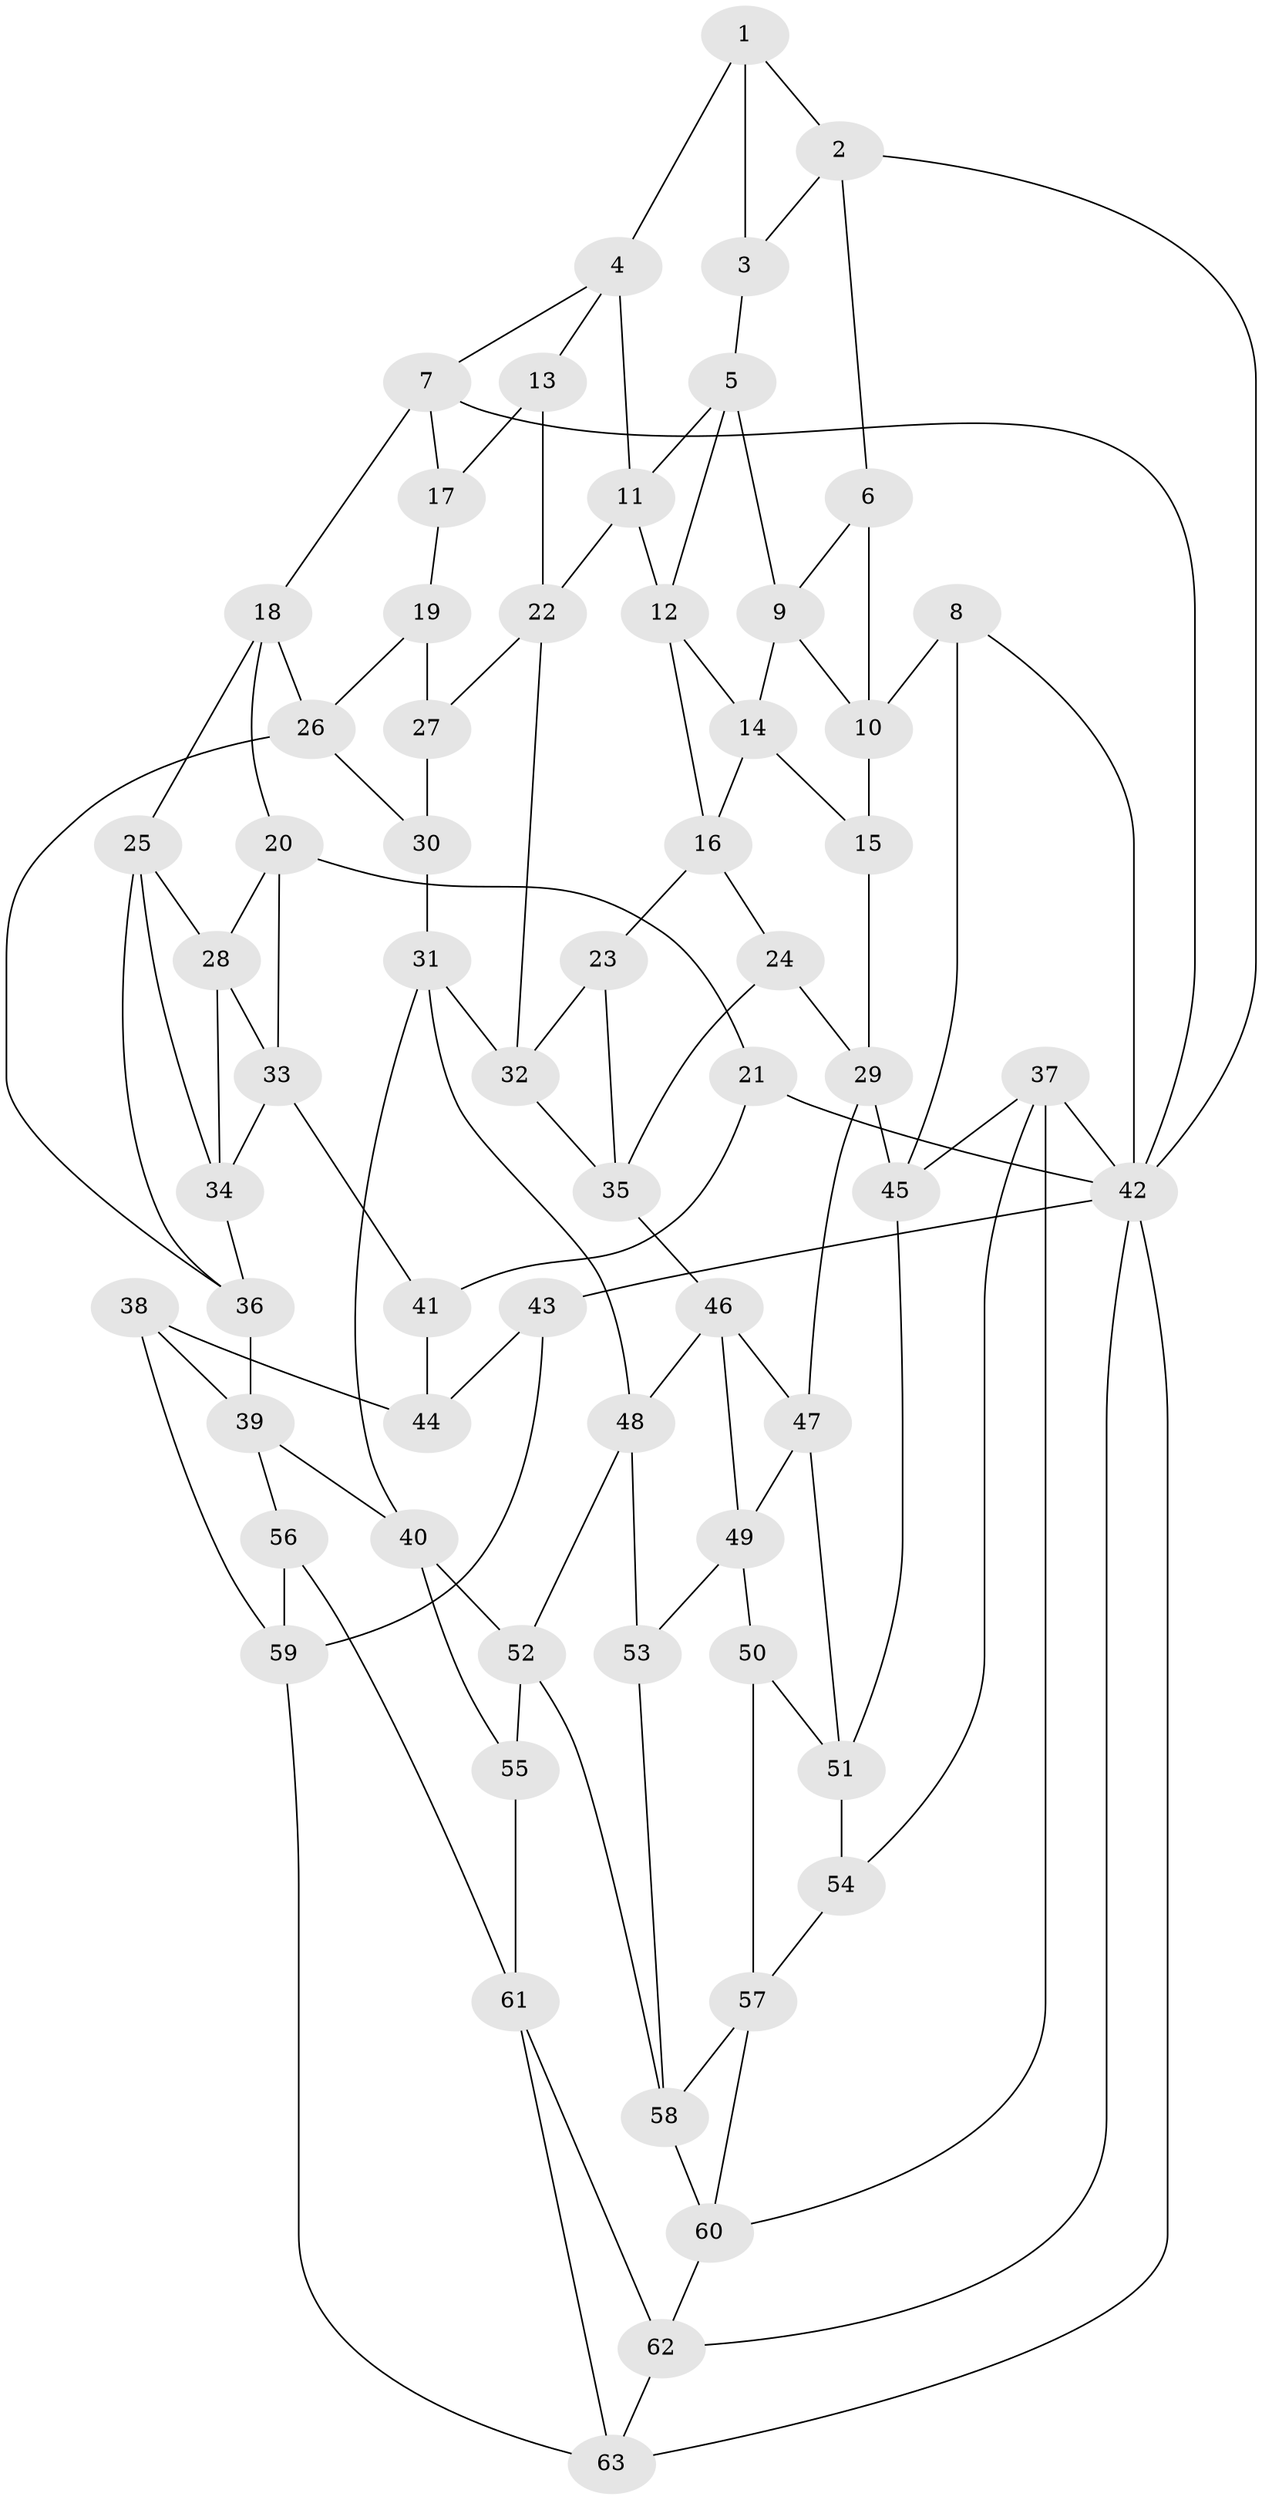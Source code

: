 // original degree distribution, {3: 0.015873015873015872, 4: 0.2698412698412698, 6: 0.25396825396825395, 5: 0.4603174603174603}
// Generated by graph-tools (version 1.1) at 2025/50/03/09/25 03:50:57]
// undirected, 63 vertices, 117 edges
graph export_dot {
graph [start="1"]
  node [color=gray90,style=filled];
  1;
  2;
  3;
  4;
  5;
  6;
  7;
  8;
  9;
  10;
  11;
  12;
  13;
  14;
  15;
  16;
  17;
  18;
  19;
  20;
  21;
  22;
  23;
  24;
  25;
  26;
  27;
  28;
  29;
  30;
  31;
  32;
  33;
  34;
  35;
  36;
  37;
  38;
  39;
  40;
  41;
  42;
  43;
  44;
  45;
  46;
  47;
  48;
  49;
  50;
  51;
  52;
  53;
  54;
  55;
  56;
  57;
  58;
  59;
  60;
  61;
  62;
  63;
  1 -- 2 [weight=1.0];
  1 -- 3 [weight=1.0];
  1 -- 4 [weight=1.0];
  2 -- 3 [weight=1.0];
  2 -- 6 [weight=1.0];
  2 -- 42 [weight=1.0];
  3 -- 5 [weight=1.0];
  4 -- 7 [weight=1.0];
  4 -- 11 [weight=1.0];
  4 -- 13 [weight=1.0];
  5 -- 9 [weight=1.0];
  5 -- 11 [weight=1.0];
  5 -- 12 [weight=1.0];
  6 -- 9 [weight=1.0];
  6 -- 10 [weight=1.0];
  7 -- 17 [weight=1.0];
  7 -- 18 [weight=1.0];
  7 -- 42 [weight=1.0];
  8 -- 10 [weight=1.0];
  8 -- 42 [weight=1.0];
  8 -- 45 [weight=1.0];
  9 -- 10 [weight=1.0];
  9 -- 14 [weight=1.0];
  10 -- 15 [weight=1.0];
  11 -- 12 [weight=1.0];
  11 -- 22 [weight=1.0];
  12 -- 14 [weight=1.0];
  12 -- 16 [weight=1.0];
  13 -- 17 [weight=2.0];
  13 -- 22 [weight=1.0];
  14 -- 15 [weight=1.0];
  14 -- 16 [weight=1.0];
  15 -- 29 [weight=1.0];
  16 -- 23 [weight=1.0];
  16 -- 24 [weight=1.0];
  17 -- 19 [weight=1.0];
  18 -- 20 [weight=1.0];
  18 -- 25 [weight=1.0];
  18 -- 26 [weight=1.0];
  19 -- 26 [weight=1.0];
  19 -- 27 [weight=1.0];
  20 -- 21 [weight=1.0];
  20 -- 28 [weight=1.0];
  20 -- 33 [weight=1.0];
  21 -- 41 [weight=1.0];
  21 -- 42 [weight=1.0];
  22 -- 27 [weight=1.0];
  22 -- 32 [weight=1.0];
  23 -- 32 [weight=1.0];
  23 -- 35 [weight=1.0];
  24 -- 29 [weight=1.0];
  24 -- 35 [weight=1.0];
  25 -- 28 [weight=1.0];
  25 -- 34 [weight=1.0];
  25 -- 36 [weight=1.0];
  26 -- 30 [weight=1.0];
  26 -- 36 [weight=1.0];
  27 -- 30 [weight=2.0];
  28 -- 33 [weight=1.0];
  28 -- 34 [weight=1.0];
  29 -- 45 [weight=1.0];
  29 -- 47 [weight=1.0];
  30 -- 31 [weight=1.0];
  31 -- 32 [weight=1.0];
  31 -- 40 [weight=1.0];
  31 -- 48 [weight=1.0];
  32 -- 35 [weight=1.0];
  33 -- 34 [weight=1.0];
  33 -- 41 [weight=1.0];
  34 -- 36 [weight=1.0];
  35 -- 46 [weight=1.0];
  36 -- 39 [weight=1.0];
  37 -- 42 [weight=1.0];
  37 -- 45 [weight=1.0];
  37 -- 54 [weight=1.0];
  37 -- 60 [weight=1.0];
  38 -- 39 [weight=1.0];
  38 -- 44 [weight=1.0];
  38 -- 59 [weight=1.0];
  39 -- 40 [weight=1.0];
  39 -- 56 [weight=1.0];
  40 -- 52 [weight=1.0];
  40 -- 55 [weight=1.0];
  41 -- 44 [weight=2.0];
  42 -- 43 [weight=1.0];
  42 -- 62 [weight=1.0];
  42 -- 63 [weight=1.0];
  43 -- 44 [weight=1.0];
  43 -- 59 [weight=1.0];
  45 -- 51 [weight=1.0];
  46 -- 47 [weight=1.0];
  46 -- 48 [weight=1.0];
  46 -- 49 [weight=1.0];
  47 -- 49 [weight=1.0];
  47 -- 51 [weight=1.0];
  48 -- 52 [weight=1.0];
  48 -- 53 [weight=1.0];
  49 -- 50 [weight=1.0];
  49 -- 53 [weight=1.0];
  50 -- 51 [weight=1.0];
  50 -- 57 [weight=1.0];
  51 -- 54 [weight=1.0];
  52 -- 55 [weight=1.0];
  52 -- 58 [weight=1.0];
  53 -- 58 [weight=1.0];
  54 -- 57 [weight=1.0];
  55 -- 61 [weight=1.0];
  56 -- 59 [weight=1.0];
  56 -- 61 [weight=1.0];
  57 -- 58 [weight=1.0];
  57 -- 60 [weight=1.0];
  58 -- 60 [weight=1.0];
  59 -- 63 [weight=1.0];
  60 -- 62 [weight=1.0];
  61 -- 62 [weight=1.0];
  61 -- 63 [weight=1.0];
  62 -- 63 [weight=1.0];
}
